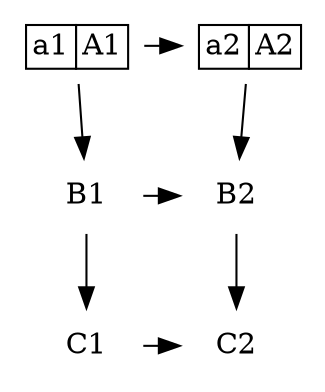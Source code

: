digraph G {
    graph [
        rankdir=TB
    ];
    node [
        shape=plaintext
    ]
    A1 [label=<<TABLE BORDER="0" CELLBORDER="1" CELLSPACING="0"><TR><TD>a1</TD><TD>A1</TD></TR></TABLE>>];
    A2 [label=<<TABLE BORDER="0" CELLBORDER="1" CELLSPACING="0"><TR><TD>a2</TD><TD>A2</TD></TR></TABLE>>];
    A1 -> B1;
    B1 -> C1;
    A2 -> B2;
    B2 -> C2;
    A1 -> A2;
    B1 -> B2;
    C1 -> C2;
    {rankdir=LR; rank=same; A1, A2;}
    {rankdir=LR; rank=same; B1, B2;}
    {rankdir=LR; rank=same; C1, C2;}
}